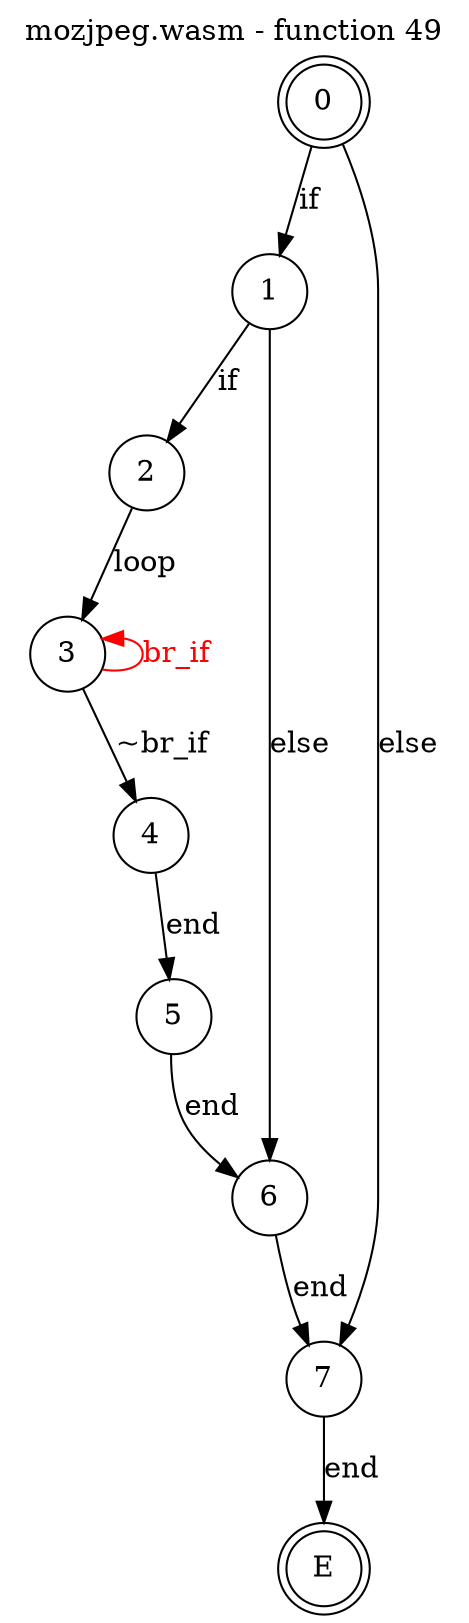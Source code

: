 digraph finite_state_machine {
    label = "mozjpeg.wasm - function 49"
    labelloc =  t
    labelfontsize = 16
    labelfontcolor = black
    labelfontname = "Helvetica"
    node [shape = doublecircle]; 0 E ;
    node [shape = circle];
    0 -> 1[label="if"];
    0 -> 7[label="else"];
    1 -> 2[label="if"];
    1 -> 6[label="else"];
    2 -> 3[label="loop"];
    3 -> 4[label="~br_if"];
    3 -> 3[color="red" dir=back fontcolor="red" label="br_if"];
    4 -> 5[label="end"];
    5 -> 6[label="end"];
    6 -> 7[label="end"];
    7 -> E[label="end"];
}

